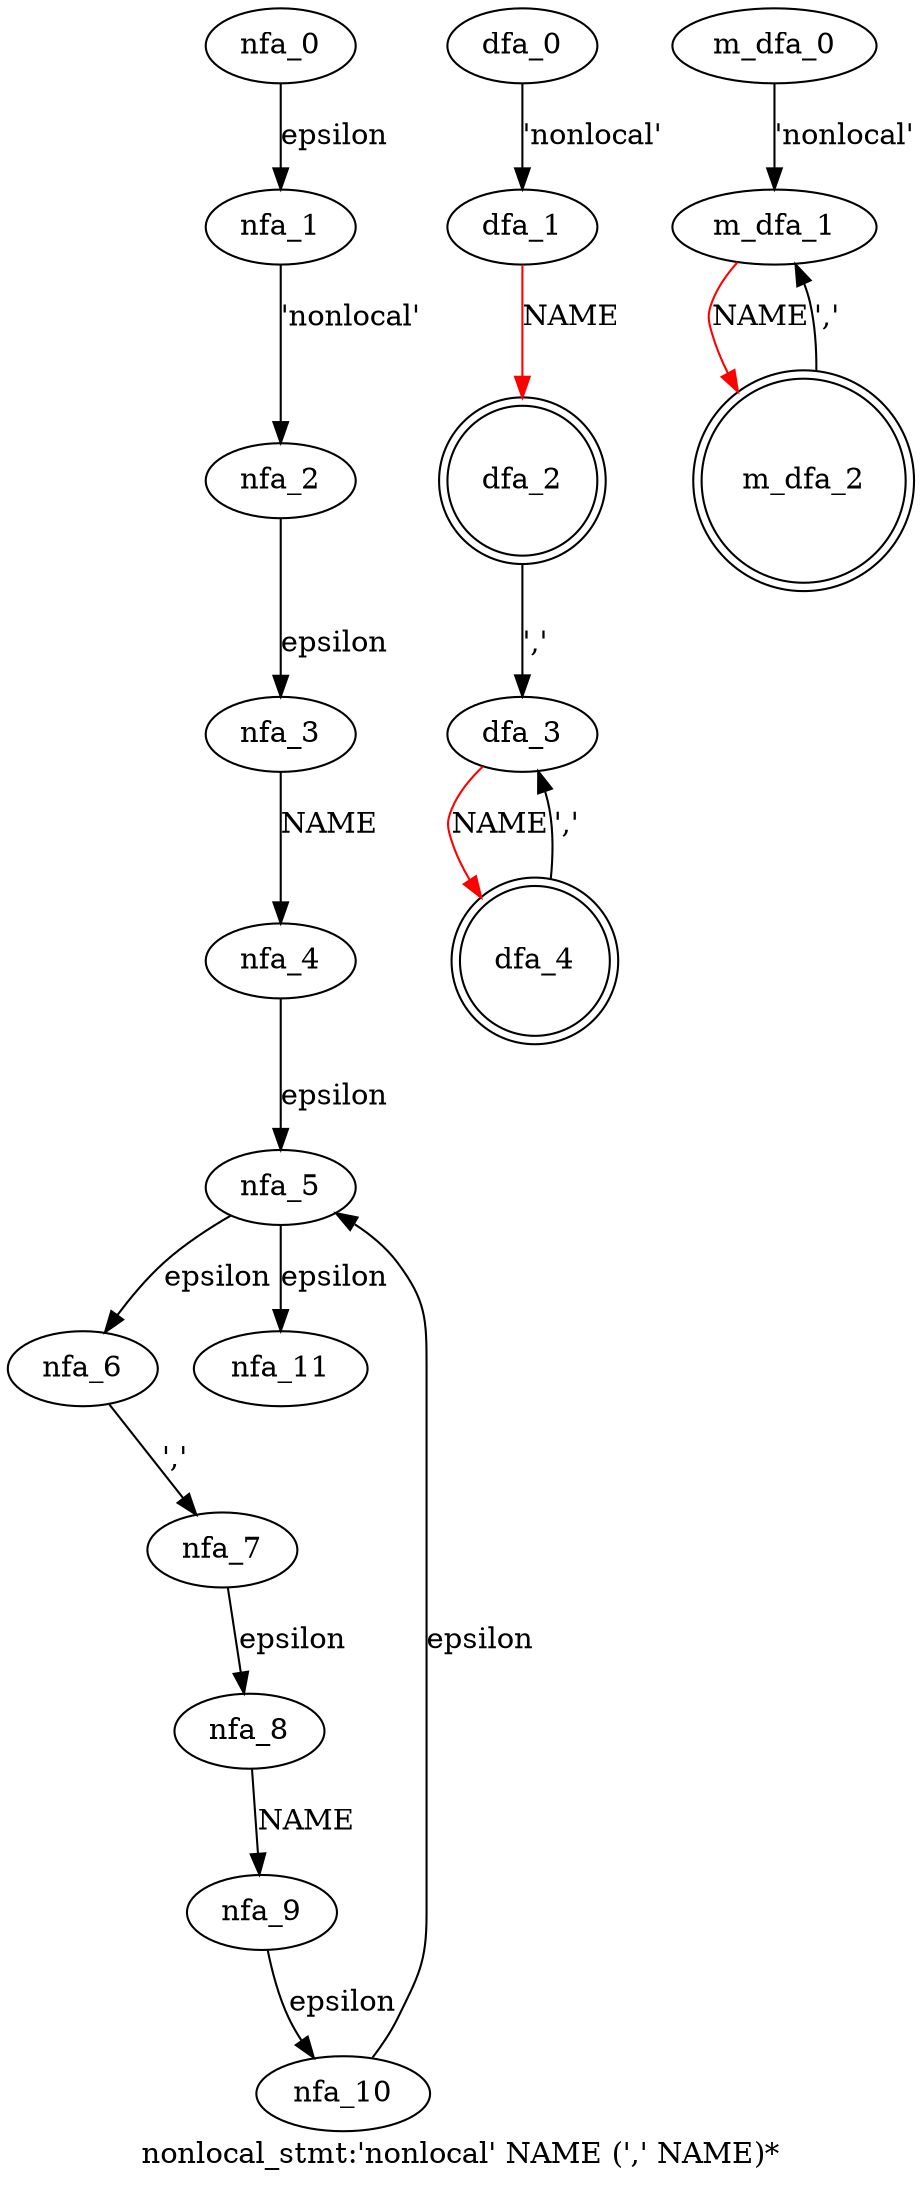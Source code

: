 digraph nonlocal_stmt {
 graph[label="nonlocal_stmt:'nonlocal' NAME (',' NAME)*"]
 subgraph nonlocal_stmt_nfa {
  nfa_0->nfa_1[label="epsilon"]
  nfa_1->nfa_2[label="'nonlocal'"]
  nfa_2->nfa_3[label="epsilon"]
  nfa_3->nfa_4[label="NAME"]
  nfa_4->nfa_5[label="epsilon"]
  nfa_5->nfa_6[label="epsilon"]
  nfa_6->nfa_7[label="','"]
  nfa_7->nfa_8[label="epsilon"]
  nfa_8->nfa_9[label="NAME"]
  nfa_9->nfa_10[label="epsilon"]
  nfa_10->nfa_5[label="epsilon"]
  nfa_5->nfa_11[label="epsilon"]
  }
 subgraph nonlocal_stmt_dfa {
  dfa_0->dfa_1[label="'nonlocal'"]
  dfa_1->dfa_2[label="NAME",color=red]
  dfa_2->dfa_3[label="','"]
  dfa_3->dfa_4[label="NAME",color=red]
  dfa_4->dfa_3[label="','"]
  dfa_2[shape=doublecircle]
  dfa_4[shape=doublecircle]
  }
 subgraph nonlocal_stmt_m_dfa {
  m_dfa_0->m_dfa_1[label="'nonlocal'"]
  m_dfa_1->m_dfa_2[label="NAME",color=red]
  m_dfa_2->m_dfa_1[label="','"]
  m_dfa_2[shape=doublecircle]
  }
}
